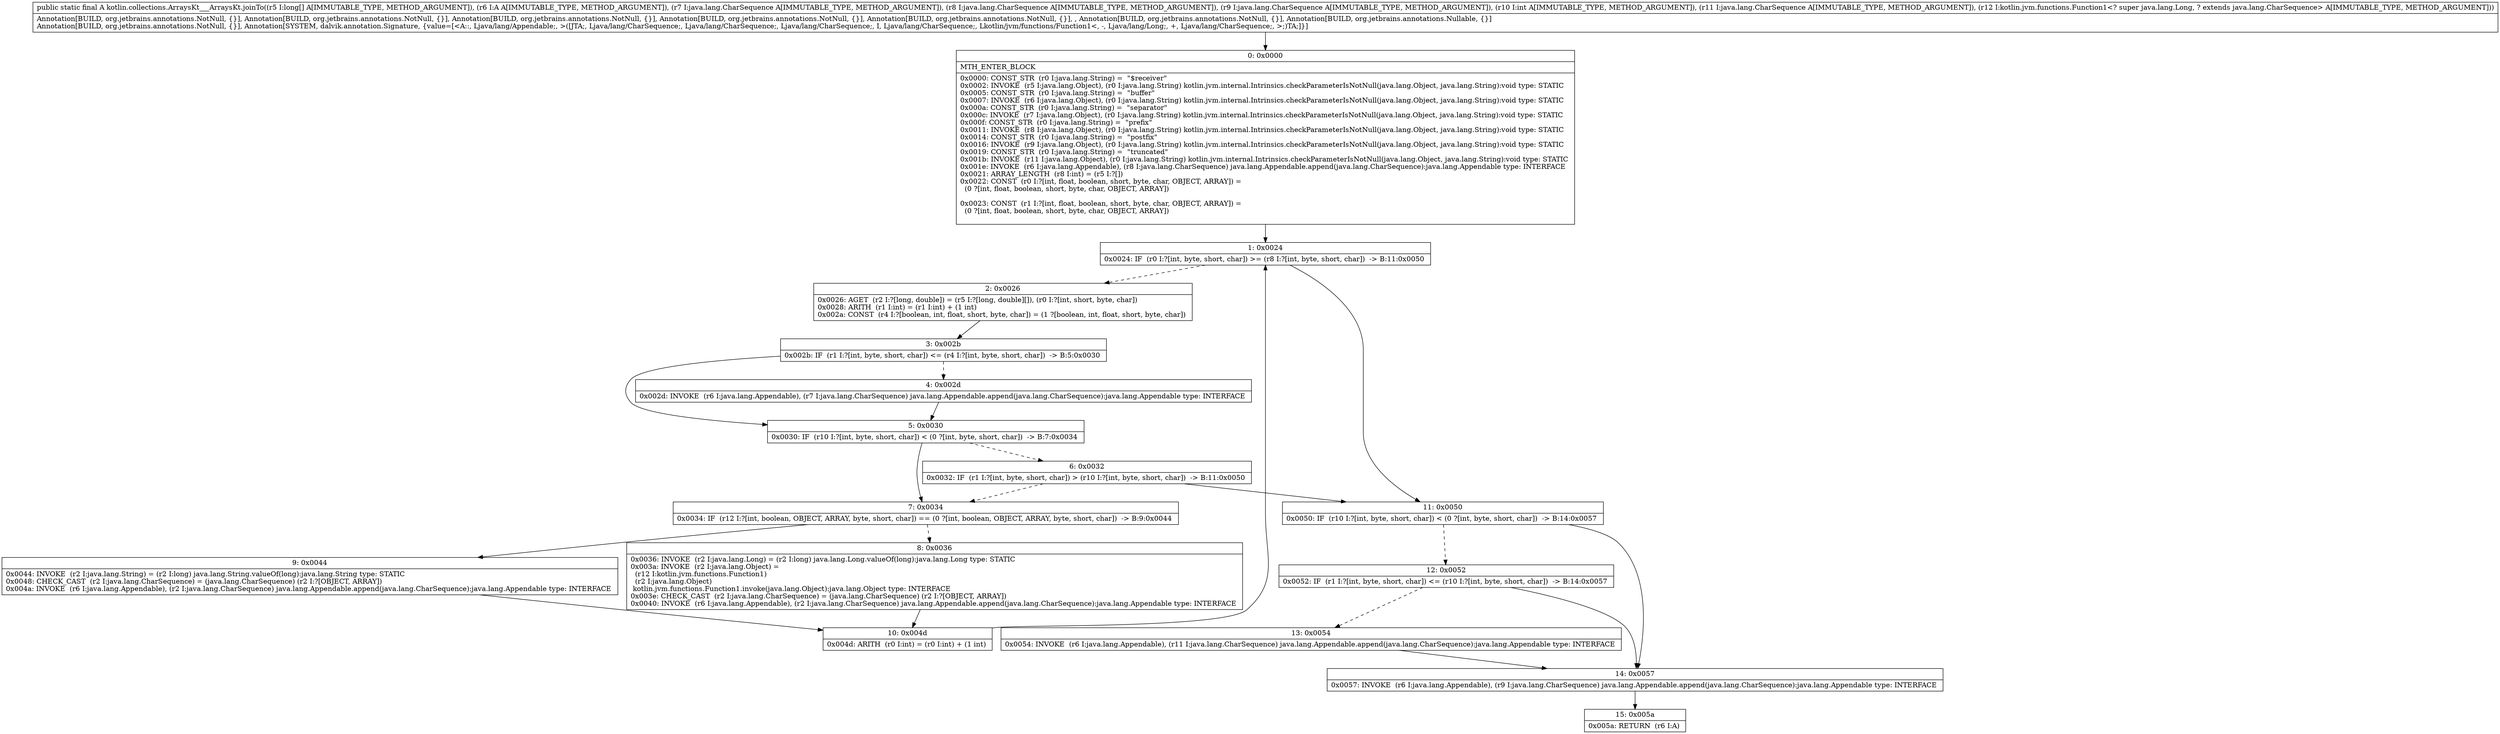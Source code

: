 digraph "CFG forkotlin.collections.ArraysKt___ArraysKt.joinTo([JLjava\/lang\/Appendable;Ljava\/lang\/CharSequence;Ljava\/lang\/CharSequence;Ljava\/lang\/CharSequence;ILjava\/lang\/CharSequence;Lkotlin\/jvm\/functions\/Function1;)Ljava\/lang\/Appendable;" {
Node_0 [shape=record,label="{0\:\ 0x0000|MTH_ENTER_BLOCK\l|0x0000: CONST_STR  (r0 I:java.lang.String) =  \"$receiver\" \l0x0002: INVOKE  (r5 I:java.lang.Object), (r0 I:java.lang.String) kotlin.jvm.internal.Intrinsics.checkParameterIsNotNull(java.lang.Object, java.lang.String):void type: STATIC \l0x0005: CONST_STR  (r0 I:java.lang.String) =  \"buffer\" \l0x0007: INVOKE  (r6 I:java.lang.Object), (r0 I:java.lang.String) kotlin.jvm.internal.Intrinsics.checkParameterIsNotNull(java.lang.Object, java.lang.String):void type: STATIC \l0x000a: CONST_STR  (r0 I:java.lang.String) =  \"separator\" \l0x000c: INVOKE  (r7 I:java.lang.Object), (r0 I:java.lang.String) kotlin.jvm.internal.Intrinsics.checkParameterIsNotNull(java.lang.Object, java.lang.String):void type: STATIC \l0x000f: CONST_STR  (r0 I:java.lang.String) =  \"prefix\" \l0x0011: INVOKE  (r8 I:java.lang.Object), (r0 I:java.lang.String) kotlin.jvm.internal.Intrinsics.checkParameterIsNotNull(java.lang.Object, java.lang.String):void type: STATIC \l0x0014: CONST_STR  (r0 I:java.lang.String) =  \"postfix\" \l0x0016: INVOKE  (r9 I:java.lang.Object), (r0 I:java.lang.String) kotlin.jvm.internal.Intrinsics.checkParameterIsNotNull(java.lang.Object, java.lang.String):void type: STATIC \l0x0019: CONST_STR  (r0 I:java.lang.String) =  \"truncated\" \l0x001b: INVOKE  (r11 I:java.lang.Object), (r0 I:java.lang.String) kotlin.jvm.internal.Intrinsics.checkParameterIsNotNull(java.lang.Object, java.lang.String):void type: STATIC \l0x001e: INVOKE  (r6 I:java.lang.Appendable), (r8 I:java.lang.CharSequence) java.lang.Appendable.append(java.lang.CharSequence):java.lang.Appendable type: INTERFACE \l0x0021: ARRAY_LENGTH  (r8 I:int) = (r5 I:?[]) \l0x0022: CONST  (r0 I:?[int, float, boolean, short, byte, char, OBJECT, ARRAY]) = \l  (0 ?[int, float, boolean, short, byte, char, OBJECT, ARRAY])\l \l0x0023: CONST  (r1 I:?[int, float, boolean, short, byte, char, OBJECT, ARRAY]) = \l  (0 ?[int, float, boolean, short, byte, char, OBJECT, ARRAY])\l \l}"];
Node_1 [shape=record,label="{1\:\ 0x0024|0x0024: IF  (r0 I:?[int, byte, short, char]) \>= (r8 I:?[int, byte, short, char])  \-\> B:11:0x0050 \l}"];
Node_2 [shape=record,label="{2\:\ 0x0026|0x0026: AGET  (r2 I:?[long, double]) = (r5 I:?[long, double][]), (r0 I:?[int, short, byte, char]) \l0x0028: ARITH  (r1 I:int) = (r1 I:int) + (1 int) \l0x002a: CONST  (r4 I:?[boolean, int, float, short, byte, char]) = (1 ?[boolean, int, float, short, byte, char]) \l}"];
Node_3 [shape=record,label="{3\:\ 0x002b|0x002b: IF  (r1 I:?[int, byte, short, char]) \<= (r4 I:?[int, byte, short, char])  \-\> B:5:0x0030 \l}"];
Node_4 [shape=record,label="{4\:\ 0x002d|0x002d: INVOKE  (r6 I:java.lang.Appendable), (r7 I:java.lang.CharSequence) java.lang.Appendable.append(java.lang.CharSequence):java.lang.Appendable type: INTERFACE \l}"];
Node_5 [shape=record,label="{5\:\ 0x0030|0x0030: IF  (r10 I:?[int, byte, short, char]) \< (0 ?[int, byte, short, char])  \-\> B:7:0x0034 \l}"];
Node_6 [shape=record,label="{6\:\ 0x0032|0x0032: IF  (r1 I:?[int, byte, short, char]) \> (r10 I:?[int, byte, short, char])  \-\> B:11:0x0050 \l}"];
Node_7 [shape=record,label="{7\:\ 0x0034|0x0034: IF  (r12 I:?[int, boolean, OBJECT, ARRAY, byte, short, char]) == (0 ?[int, boolean, OBJECT, ARRAY, byte, short, char])  \-\> B:9:0x0044 \l}"];
Node_8 [shape=record,label="{8\:\ 0x0036|0x0036: INVOKE  (r2 I:java.lang.Long) = (r2 I:long) java.lang.Long.valueOf(long):java.lang.Long type: STATIC \l0x003a: INVOKE  (r2 I:java.lang.Object) = \l  (r12 I:kotlin.jvm.functions.Function1)\l  (r2 I:java.lang.Object)\l kotlin.jvm.functions.Function1.invoke(java.lang.Object):java.lang.Object type: INTERFACE \l0x003e: CHECK_CAST  (r2 I:java.lang.CharSequence) = (java.lang.CharSequence) (r2 I:?[OBJECT, ARRAY]) \l0x0040: INVOKE  (r6 I:java.lang.Appendable), (r2 I:java.lang.CharSequence) java.lang.Appendable.append(java.lang.CharSequence):java.lang.Appendable type: INTERFACE \l}"];
Node_9 [shape=record,label="{9\:\ 0x0044|0x0044: INVOKE  (r2 I:java.lang.String) = (r2 I:long) java.lang.String.valueOf(long):java.lang.String type: STATIC \l0x0048: CHECK_CAST  (r2 I:java.lang.CharSequence) = (java.lang.CharSequence) (r2 I:?[OBJECT, ARRAY]) \l0x004a: INVOKE  (r6 I:java.lang.Appendable), (r2 I:java.lang.CharSequence) java.lang.Appendable.append(java.lang.CharSequence):java.lang.Appendable type: INTERFACE \l}"];
Node_10 [shape=record,label="{10\:\ 0x004d|0x004d: ARITH  (r0 I:int) = (r0 I:int) + (1 int) \l}"];
Node_11 [shape=record,label="{11\:\ 0x0050|0x0050: IF  (r10 I:?[int, byte, short, char]) \< (0 ?[int, byte, short, char])  \-\> B:14:0x0057 \l}"];
Node_12 [shape=record,label="{12\:\ 0x0052|0x0052: IF  (r1 I:?[int, byte, short, char]) \<= (r10 I:?[int, byte, short, char])  \-\> B:14:0x0057 \l}"];
Node_13 [shape=record,label="{13\:\ 0x0054|0x0054: INVOKE  (r6 I:java.lang.Appendable), (r11 I:java.lang.CharSequence) java.lang.Appendable.append(java.lang.CharSequence):java.lang.Appendable type: INTERFACE \l}"];
Node_14 [shape=record,label="{14\:\ 0x0057|0x0057: INVOKE  (r6 I:java.lang.Appendable), (r9 I:java.lang.CharSequence) java.lang.Appendable.append(java.lang.CharSequence):java.lang.Appendable type: INTERFACE \l}"];
Node_15 [shape=record,label="{15\:\ 0x005a|0x005a: RETURN  (r6 I:A) \l}"];
MethodNode[shape=record,label="{public static final A kotlin.collections.ArraysKt___ArraysKt.joinTo((r5 I:long[] A[IMMUTABLE_TYPE, METHOD_ARGUMENT]), (r6 I:A A[IMMUTABLE_TYPE, METHOD_ARGUMENT]), (r7 I:java.lang.CharSequence A[IMMUTABLE_TYPE, METHOD_ARGUMENT]), (r8 I:java.lang.CharSequence A[IMMUTABLE_TYPE, METHOD_ARGUMENT]), (r9 I:java.lang.CharSequence A[IMMUTABLE_TYPE, METHOD_ARGUMENT]), (r10 I:int A[IMMUTABLE_TYPE, METHOD_ARGUMENT]), (r11 I:java.lang.CharSequence A[IMMUTABLE_TYPE, METHOD_ARGUMENT]), (r12 I:kotlin.jvm.functions.Function1\<? super java.lang.Long, ? extends java.lang.CharSequence\> A[IMMUTABLE_TYPE, METHOD_ARGUMENT]))  | Annotation[BUILD, org.jetbrains.annotations.NotNull, \{\}], Annotation[BUILD, org.jetbrains.annotations.NotNull, \{\}], Annotation[BUILD, org.jetbrains.annotations.NotNull, \{\}], Annotation[BUILD, org.jetbrains.annotations.NotNull, \{\}], Annotation[BUILD, org.jetbrains.annotations.NotNull, \{\}], , Annotation[BUILD, org.jetbrains.annotations.NotNull, \{\}], Annotation[BUILD, org.jetbrains.annotations.Nullable, \{\}]\lAnnotation[BUILD, org.jetbrains.annotations.NotNull, \{\}], Annotation[SYSTEM, dalvik.annotation.Signature, \{value=[\<A::, Ljava\/lang\/Appendable;, \>([JTA;, Ljava\/lang\/CharSequence;, Ljava\/lang\/CharSequence;, Ljava\/lang\/CharSequence;, I, Ljava\/lang\/CharSequence;, Lkotlin\/jvm\/functions\/Function1\<, \-, Ljava\/lang\/Long;, +, Ljava\/lang\/CharSequence;, \>;)TA;]\}]\l}"];
MethodNode -> Node_0;
Node_0 -> Node_1;
Node_1 -> Node_2[style=dashed];
Node_1 -> Node_11;
Node_2 -> Node_3;
Node_3 -> Node_4[style=dashed];
Node_3 -> Node_5;
Node_4 -> Node_5;
Node_5 -> Node_6[style=dashed];
Node_5 -> Node_7;
Node_6 -> Node_7[style=dashed];
Node_6 -> Node_11;
Node_7 -> Node_8[style=dashed];
Node_7 -> Node_9;
Node_8 -> Node_10;
Node_9 -> Node_10;
Node_10 -> Node_1;
Node_11 -> Node_12[style=dashed];
Node_11 -> Node_14;
Node_12 -> Node_13[style=dashed];
Node_12 -> Node_14;
Node_13 -> Node_14;
Node_14 -> Node_15;
}

